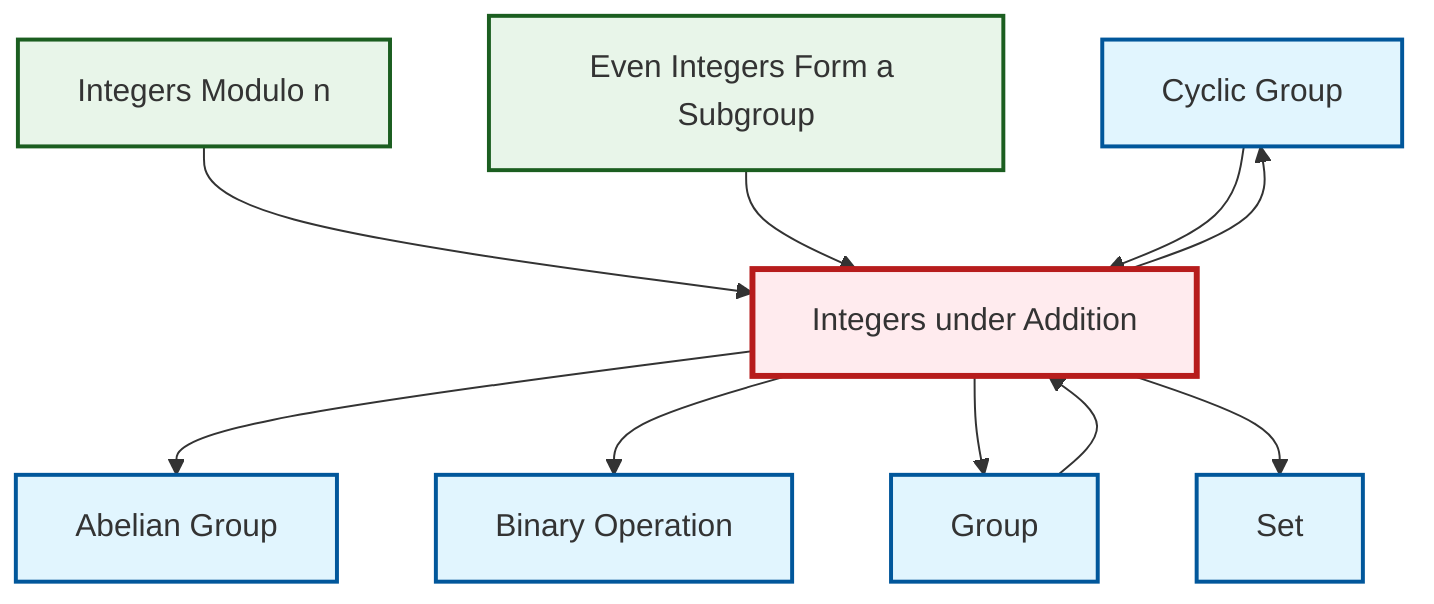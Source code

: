 graph TD
    classDef definition fill:#e1f5fe,stroke:#01579b,stroke-width:2px
    classDef theorem fill:#f3e5f5,stroke:#4a148c,stroke-width:2px
    classDef axiom fill:#fff3e0,stroke:#e65100,stroke-width:2px
    classDef example fill:#e8f5e9,stroke:#1b5e20,stroke-width:2px
    classDef current fill:#ffebee,stroke:#b71c1c,stroke-width:3px
    def-cyclic-group["Cyclic Group"]:::definition
    ex-even-integers-subgroup["Even Integers Form a Subgroup"]:::example
    def-set["Set"]:::definition
    def-group["Group"]:::definition
    ex-quotient-integers-mod-n["Integers Modulo n"]:::example
    def-binary-operation["Binary Operation"]:::definition
    def-abelian-group["Abelian Group"]:::definition
    ex-integers-addition["Integers under Addition"]:::example
    ex-quotient-integers-mod-n --> ex-integers-addition
    ex-integers-addition --> def-abelian-group
    ex-integers-addition --> def-binary-operation
    ex-even-integers-subgroup --> ex-integers-addition
    ex-integers-addition --> def-group
    ex-integers-addition --> def-cyclic-group
    def-cyclic-group --> ex-integers-addition
    def-group --> ex-integers-addition
    ex-integers-addition --> def-set
    class ex-integers-addition current